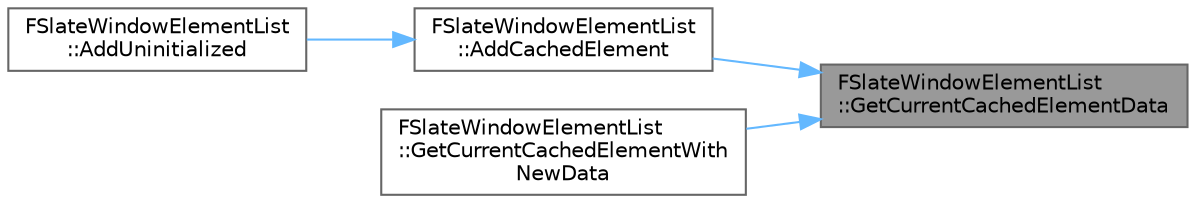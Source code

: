 digraph "FSlateWindowElementList::GetCurrentCachedElementData"
{
 // INTERACTIVE_SVG=YES
 // LATEX_PDF_SIZE
  bgcolor="transparent";
  edge [fontname=Helvetica,fontsize=10,labelfontname=Helvetica,labelfontsize=10];
  node [fontname=Helvetica,fontsize=10,shape=box,height=0.2,width=0.4];
  rankdir="RL";
  Node1 [id="Node000001",label="FSlateWindowElementList\l::GetCurrentCachedElementData",height=0.2,width=0.4,color="gray40", fillcolor="grey60", style="filled", fontcolor="black",tooltip=" "];
  Node1 -> Node2 [id="edge1_Node000001_Node000002",dir="back",color="steelblue1",style="solid",tooltip=" "];
  Node2 [id="Node000002",label="FSlateWindowElementList\l::AddCachedElement",height=0.2,width=0.4,color="grey40", fillcolor="white", style="filled",URL="$d0/d2e/classFSlateWindowElementList.html#a67277eff671b58a0dffbae635062201b",tooltip="Adds a cached element, generating a new cached list for the widget at the top of the cache if needed."];
  Node2 -> Node3 [id="edge2_Node000002_Node000003",dir="back",color="steelblue1",style="solid",tooltip=" "];
  Node3 [id="Node000003",label="FSlateWindowElementList\l::AddUninitialized",height=0.2,width=0.4,color="grey40", fillcolor="white", style="filled",URL="$d0/d2e/classFSlateWindowElementList.html#a9e83a552609ee7c8f54609753a119dfa",tooltip="Creates an uninitialized draw element if using caching will create a new cached draw list if needed (..."];
  Node1 -> Node4 [id="edge3_Node000001_Node000004",dir="back",color="steelblue1",style="solid",tooltip=" "];
  Node4 [id="Node000004",label="FSlateWindowElementList\l::GetCurrentCachedElementWith\lNewData",height=0.2,width=0.4,color="grey40", fillcolor="white", style="filled",URL="$d0/d2e/classFSlateWindowElementList.html#a3d09395df6c5b1641a0b3627d808b5bd",tooltip=" "];
}
